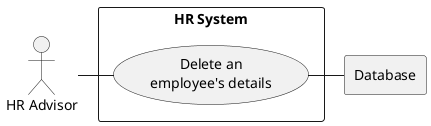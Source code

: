 @startuml
actor HR as "HR Advisor"

rectangle Database

rectangle "HR System" {
    usecase UC8 as "Delete an
    employee's details"

    HR - UC8
    UC8 - Database
}

@enduml
